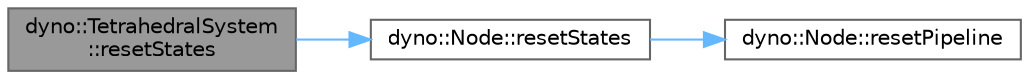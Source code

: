 digraph "dyno::TetrahedralSystem::resetStates"
{
 // LATEX_PDF_SIZE
  bgcolor="transparent";
  edge [fontname=Helvetica,fontsize=10,labelfontname=Helvetica,labelfontsize=10];
  node [fontname=Helvetica,fontsize=10,shape=box,height=0.2,width=0.4];
  rankdir="LR";
  Node1 [id="Node000001",label="dyno::TetrahedralSystem\l::resetStates",height=0.2,width=0.4,color="gray40", fillcolor="grey60", style="filled", fontcolor="black",tooltip=" "];
  Node1 -> Node2 [id="edge1_Node000001_Node000002",color="steelblue1",style="solid",tooltip=" "];
  Node2 [id="Node000002",label="dyno::Node::resetStates",height=0.2,width=0.4,color="grey40", fillcolor="white", style="filled",URL="$classdyno_1_1_node.html#a268d036395a10abc9669a042d35d91cf",tooltip=" "];
  Node2 -> Node3 [id="edge2_Node000002_Node000003",color="steelblue1",style="solid",tooltip=" "];
  Node3 [id="Node000003",label="dyno::Node::resetPipeline",height=0.2,width=0.4,color="grey40", fillcolor="white", style="filled",URL="$classdyno_1_1_node.html#a79e4a772643a4d7cda8077c9857ab4d0",tooltip=" "];
}
